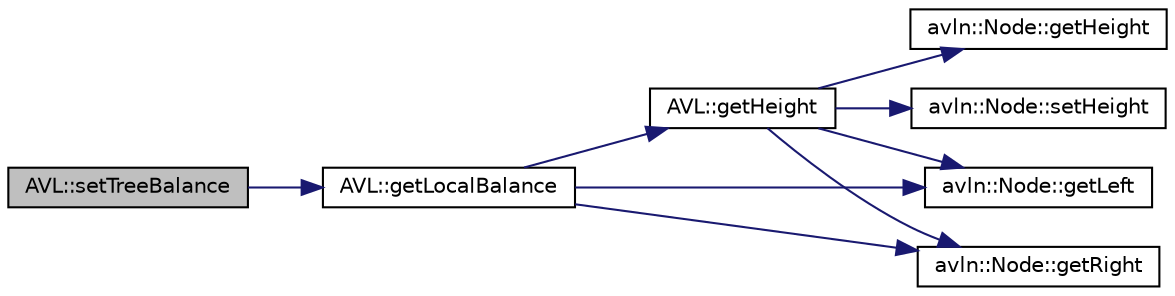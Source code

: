 digraph "AVL::setTreeBalance"
{
  edge [fontname="Helvetica",fontsize="10",labelfontname="Helvetica",labelfontsize="10"];
  node [fontname="Helvetica",fontsize="10",shape=record];
  rankdir="LR";
  Node1 [label="AVL::setTreeBalance",height=0.2,width=0.4,color="black", fillcolor="grey75", style="filled", fontcolor="black"];
  Node1 -> Node2 [color="midnightblue",fontsize="10",style="solid",fontname="Helvetica"];
  Node2 [label="AVL::getLocalBalance",height=0.2,width=0.4,color="black", fillcolor="white", style="filled",URL="$class_a_v_l.html#a28558191a1239fd526cb7ce77e055ef0"];
  Node2 -> Node3 [color="midnightblue",fontsize="10",style="solid",fontname="Helvetica"];
  Node3 [label="AVL::getHeight",height=0.2,width=0.4,color="black", fillcolor="white", style="filled",URL="$class_a_v_l.html#ae91633730e5398cf6a47e81b8f4c0df2"];
  Node3 -> Node4 [color="midnightblue",fontsize="10",style="solid",fontname="Helvetica"];
  Node4 [label="avln::Node::getHeight",height=0.2,width=0.4,color="black", fillcolor="white", style="filled",URL="$classavln_1_1_node.html#a6f7ca47990ff821955174da329a2c899"];
  Node3 -> Node5 [color="midnightblue",fontsize="10",style="solid",fontname="Helvetica"];
  Node5 [label="avln::Node::setHeight",height=0.2,width=0.4,color="black", fillcolor="white", style="filled",URL="$classavln_1_1_node.html#adb40e177e84b957e1d0230b057ec8bf9"];
  Node3 -> Node6 [color="midnightblue",fontsize="10",style="solid",fontname="Helvetica"];
  Node6 [label="avln::Node::getLeft",height=0.2,width=0.4,color="black", fillcolor="white", style="filled",URL="$classavln_1_1_node.html#ad39cf45af29db3be415f812495c1c201"];
  Node3 -> Node7 [color="midnightblue",fontsize="10",style="solid",fontname="Helvetica"];
  Node7 [label="avln::Node::getRight",height=0.2,width=0.4,color="black", fillcolor="white", style="filled",URL="$classavln_1_1_node.html#ae6e852e00c029d06ae34c0a415a13812"];
  Node2 -> Node7 [color="midnightblue",fontsize="10",style="solid",fontname="Helvetica"];
  Node2 -> Node6 [color="midnightblue",fontsize="10",style="solid",fontname="Helvetica"];
}
